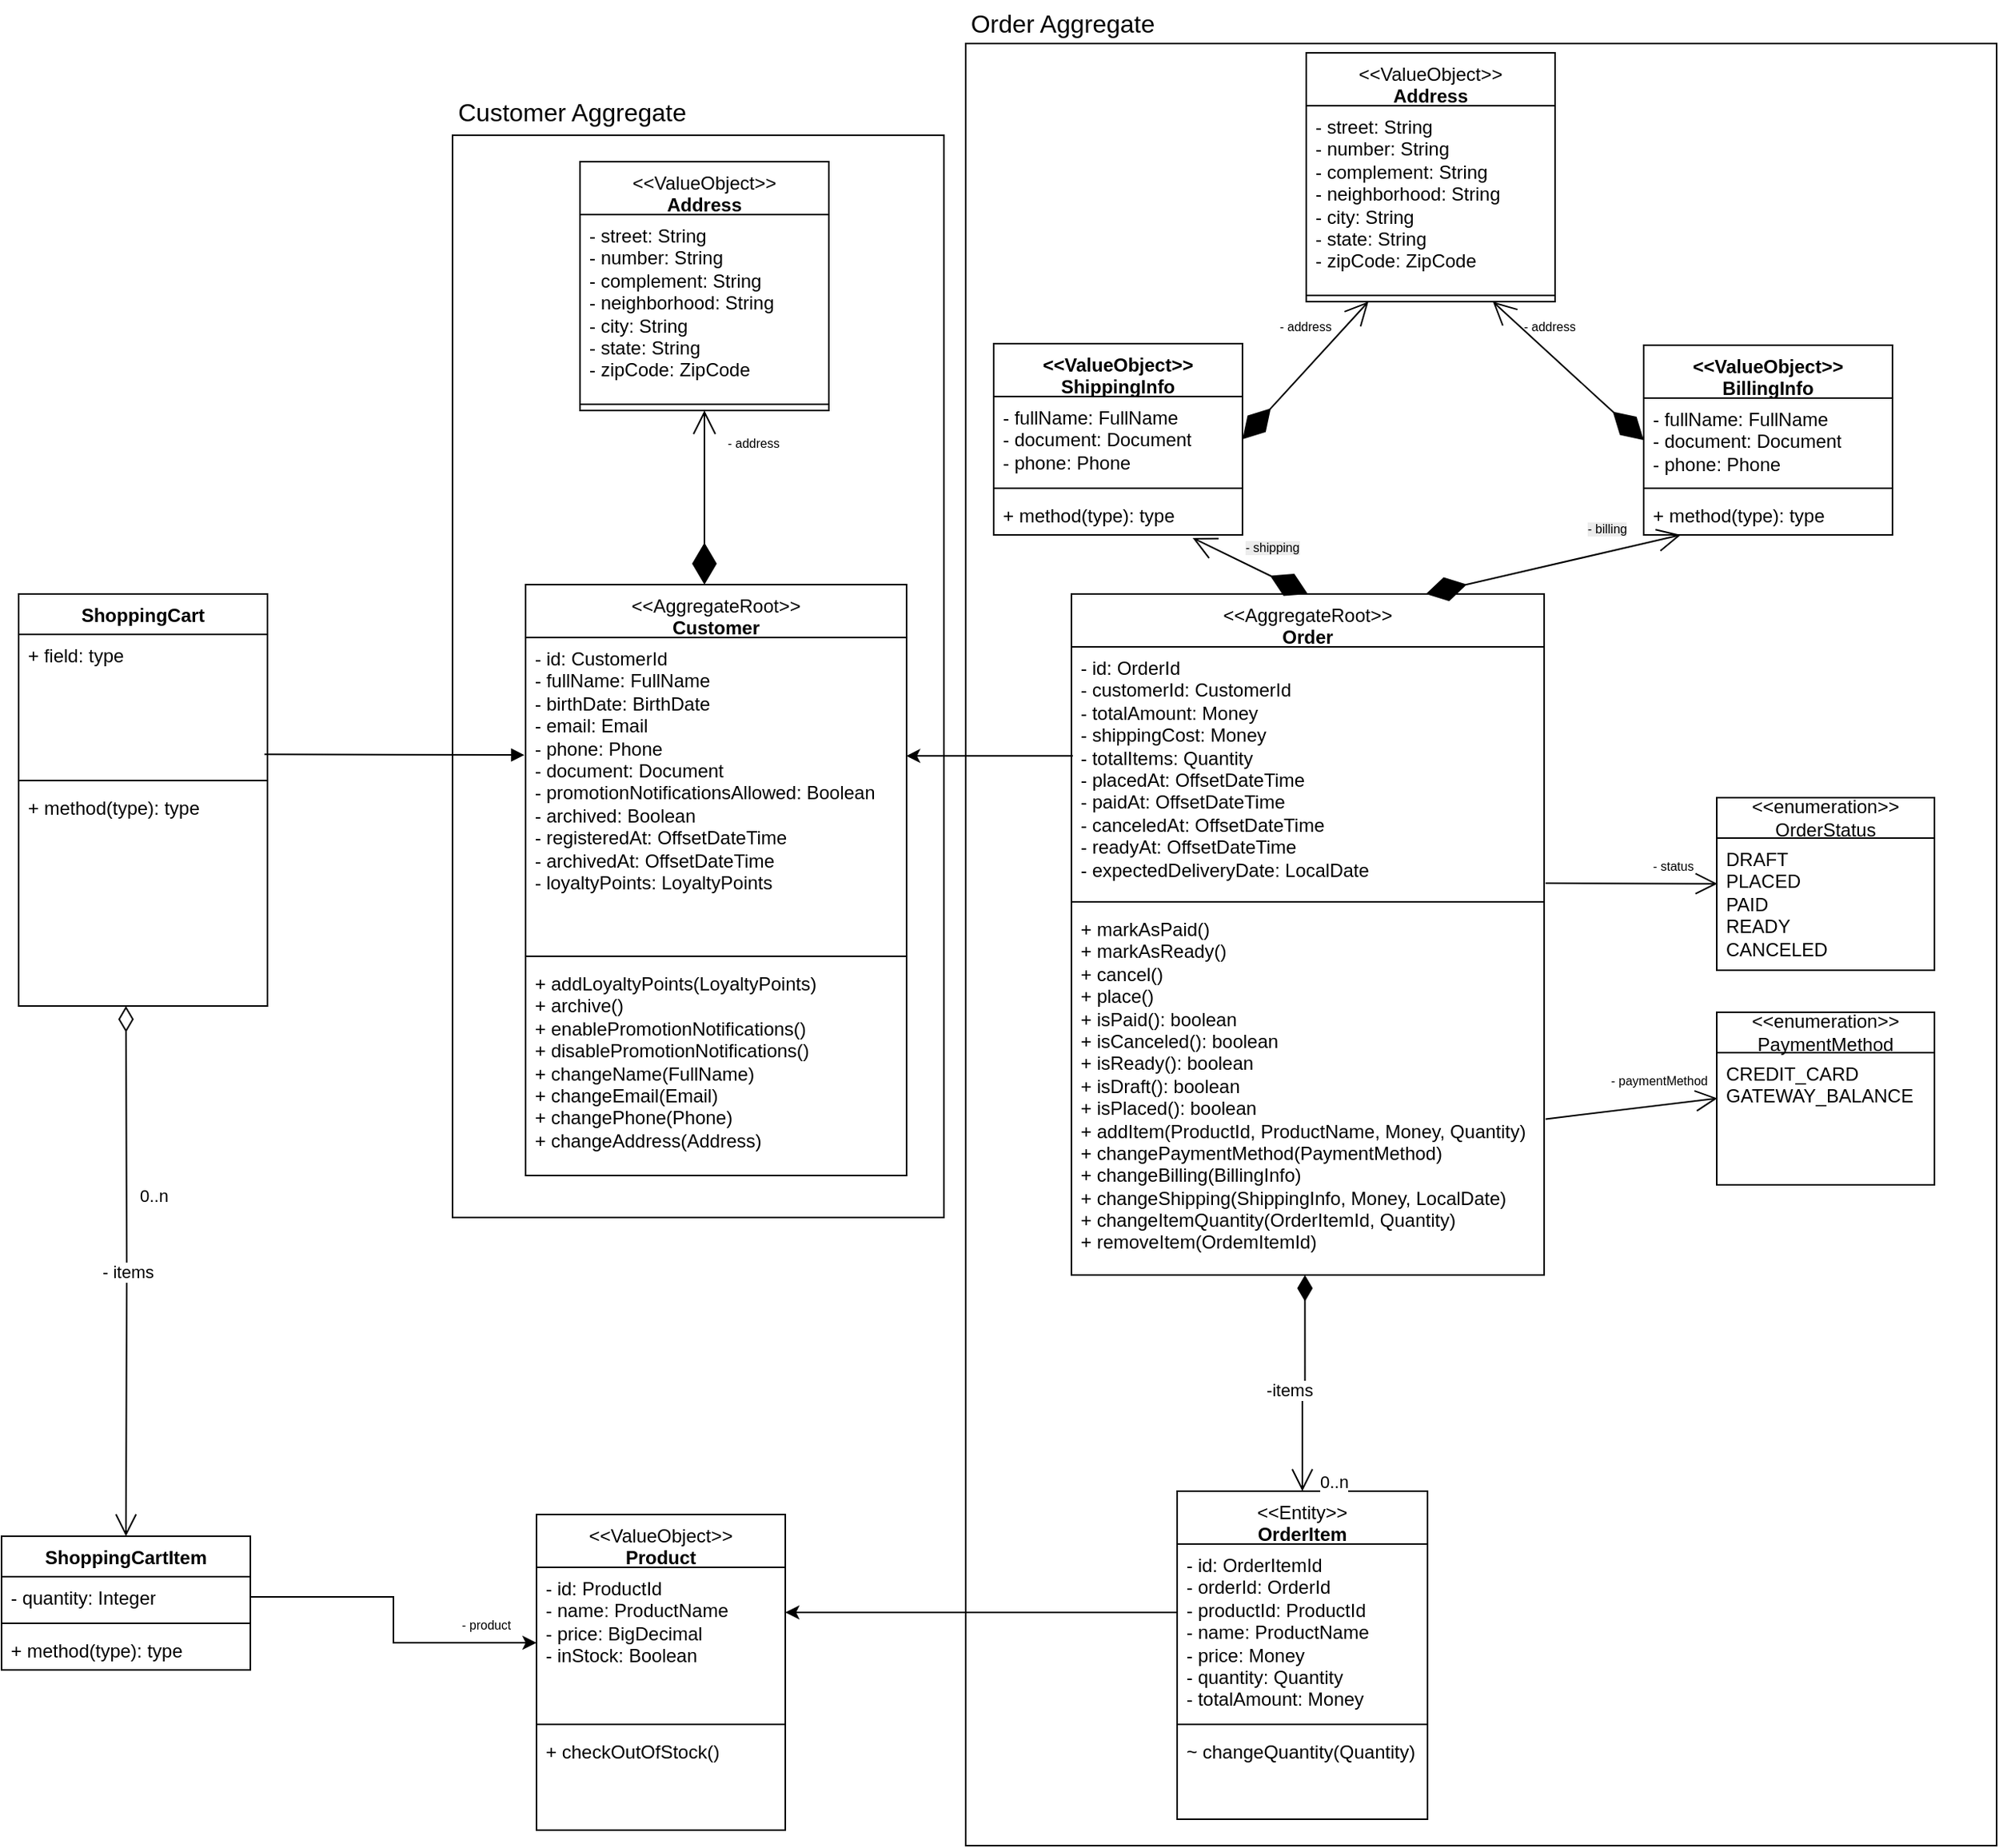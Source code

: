<mxfile version="28.1.2">
  <diagram name="Página-1" id="pFRy_QSM19LMW6b-lmXM">
    <mxGraphModel dx="990" dy="1836" grid="0" gridSize="11" guides="1" tooltips="1" connect="1" arrows="1" fold="1" page="1" pageScale="1" pageWidth="2169" pageHeight="1169" math="0" shadow="0">
      <root>
        <mxCell id="0" />
        <mxCell id="1" parent="0" />
        <mxCell id="ZYGaYyA3-ceI2xqQaNbr-37" value="" style="rounded=0;whiteSpace=wrap;html=1;" vertex="1" parent="1">
          <mxGeometry x="548" y="57" width="316" height="696" as="geometry" />
        </mxCell>
        <mxCell id="ZYGaYyA3-ceI2xqQaNbr-35" value="" style="rounded=0;whiteSpace=wrap;html=1;" vertex="1" parent="1">
          <mxGeometry x="878" y="-2" width="663" height="1159" as="geometry" />
        </mxCell>
        <mxCell id="kyMfZM0D3pVHntF9WAAw-1" value="&lt;div&gt;&lt;span style=&quot;font-weight: normal;&quot;&gt;&amp;lt;&amp;lt;AggregateRoot&amp;gt;&amp;gt;&lt;/span&gt;&lt;/div&gt;Customer" style="swimlane;fontStyle=1;align=center;verticalAlign=top;childLayout=stackLayout;horizontal=1;startSize=34;horizontalStack=0;resizeParent=1;resizeParentMax=0;resizeLast=0;collapsible=1;marginBottom=0;whiteSpace=wrap;html=1;" parent="1" vertex="1">
          <mxGeometry x="595" y="346" width="245" height="380" as="geometry">
            <mxRectangle x="345" y="140" width="90" height="30" as="alternateBounds" />
          </mxGeometry>
        </mxCell>
        <mxCell id="kyMfZM0D3pVHntF9WAAw-2" value="&lt;div&gt;- id: CustomerId&lt;/div&gt;- fullName: FullName&lt;div&gt;- birthDate: BirthDate&lt;br&gt;&lt;div&gt;- email: Email&lt;/div&gt;&lt;div&gt;- phone: Phone&lt;/div&gt;&lt;div&gt;- document: Document&lt;/div&gt;&lt;div&gt;- promotionNotificationsAllowed: Boolean&lt;/div&gt;&lt;div&gt;- archived: Boolean&lt;/div&gt;&lt;/div&gt;&lt;div&gt;- registeredAt: OffsetDateTime&lt;/div&gt;&lt;div&gt;- archivedAt:&amp;nbsp;&lt;span style=&quot;background-color: transparent; color: light-dark(rgb(0, 0, 0), rgb(255, 255, 255));&quot;&gt;OffsetDateTime&lt;/span&gt;&lt;/div&gt;&lt;div&gt;&lt;span style=&quot;background-color: transparent; color: light-dark(rgb(0, 0, 0), rgb(255, 255, 255));&quot;&gt;- loyaltyPoints: LoyaltyPoints&lt;/span&gt;&lt;/div&gt;" style="text;strokeColor=none;fillColor=none;align=left;verticalAlign=top;spacingLeft=4;spacingRight=4;overflow=hidden;rotatable=0;points=[[0,0.5],[1,0.5]];portConstraint=eastwest;whiteSpace=wrap;html=1;" parent="kyMfZM0D3pVHntF9WAAw-1" vertex="1">
          <mxGeometry y="34" width="245" height="201" as="geometry" />
        </mxCell>
        <mxCell id="kyMfZM0D3pVHntF9WAAw-3" value="" style="line;strokeWidth=1;fillColor=none;align=left;verticalAlign=middle;spacingTop=-1;spacingLeft=3;spacingRight=3;rotatable=0;labelPosition=right;points=[];portConstraint=eastwest;strokeColor=inherit;" parent="kyMfZM0D3pVHntF9WAAw-1" vertex="1">
          <mxGeometry y="235" width="245" height="8" as="geometry" />
        </mxCell>
        <mxCell id="kyMfZM0D3pVHntF9WAAw-4" value="&lt;div&gt;+ addLoyaltyPoints(LoyaltyPoints)&lt;/div&gt;+ archive()&lt;div&gt;+ enablePromotionNotifications()&lt;/div&gt;&lt;div&gt;+ disablePromotionNotifications()&lt;/div&gt;&lt;div&gt;+ changeName(FullName)&lt;/div&gt;&lt;div&gt;+ changeEmail(Email)&lt;/div&gt;&lt;div&gt;+ changePhone(Phone)&lt;/div&gt;&lt;div&gt;+ changeAddress(Address)&lt;/div&gt;" style="text;strokeColor=none;fillColor=none;align=left;verticalAlign=top;spacingLeft=4;spacingRight=4;overflow=hidden;rotatable=0;points=[[0,0.5],[1,0.5]];portConstraint=eastwest;whiteSpace=wrap;html=1;" parent="kyMfZM0D3pVHntF9WAAw-1" vertex="1">
          <mxGeometry y="243" width="245" height="137" as="geometry" />
        </mxCell>
        <mxCell id="kyMfZM0D3pVHntF9WAAw-5" value="ShoppingCart" style="swimlane;fontStyle=1;align=center;verticalAlign=top;childLayout=stackLayout;horizontal=1;startSize=26;horizontalStack=0;resizeParent=1;resizeParentMax=0;resizeLast=0;collapsible=1;marginBottom=0;whiteSpace=wrap;html=1;" parent="1" vertex="1">
          <mxGeometry x="269" y="352" width="160" height="265" as="geometry" />
        </mxCell>
        <mxCell id="kyMfZM0D3pVHntF9WAAw-6" value="+ field: type" style="text;strokeColor=none;fillColor=none;align=left;verticalAlign=top;spacingLeft=4;spacingRight=4;overflow=hidden;rotatable=0;points=[[0,0.5],[1,0.5]];portConstraint=eastwest;whiteSpace=wrap;html=1;" parent="kyMfZM0D3pVHntF9WAAw-5" vertex="1">
          <mxGeometry y="26" width="160" height="90" as="geometry" />
        </mxCell>
        <mxCell id="kyMfZM0D3pVHntF9WAAw-7" value="" style="line;strokeWidth=1;fillColor=none;align=left;verticalAlign=middle;spacingTop=-1;spacingLeft=3;spacingRight=3;rotatable=0;labelPosition=right;points=[];portConstraint=eastwest;strokeColor=inherit;" parent="kyMfZM0D3pVHntF9WAAw-5" vertex="1">
          <mxGeometry y="116" width="160" height="8" as="geometry" />
        </mxCell>
        <mxCell id="kyMfZM0D3pVHntF9WAAw-8" value="+ method(type): type" style="text;strokeColor=none;fillColor=none;align=left;verticalAlign=top;spacingLeft=4;spacingRight=4;overflow=hidden;rotatable=0;points=[[0,0.5],[1,0.5]];portConstraint=eastwest;whiteSpace=wrap;html=1;" parent="kyMfZM0D3pVHntF9WAAw-5" vertex="1">
          <mxGeometry y="124" width="160" height="141" as="geometry" />
        </mxCell>
        <mxCell id="kyMfZM0D3pVHntF9WAAw-9" value="&lt;div&gt;&lt;span style=&quot;font-weight: normal;&quot;&gt;&amp;lt;&amp;lt;AggregateRoot&amp;gt;&amp;gt;&lt;/span&gt;&lt;/div&gt;Order" style="swimlane;fontStyle=1;align=center;verticalAlign=top;childLayout=stackLayout;horizontal=1;startSize=34;horizontalStack=0;resizeParent=1;resizeParentMax=0;resizeLast=0;collapsible=1;marginBottom=0;whiteSpace=wrap;html=1;" parent="1" vertex="1">
          <mxGeometry x="946" y="352" width="304" height="438" as="geometry" />
        </mxCell>
        <mxCell id="kyMfZM0D3pVHntF9WAAw-10" value="- id: OrderId&lt;div&gt;- customerId: CustomerId&lt;br&gt;&lt;div&gt;- totalAmount: Money&lt;/div&gt;&lt;div&gt;- shippingCost: Money&lt;/div&gt;&lt;div&gt;- totalItems: Quantity&lt;/div&gt;&lt;div&gt;- placedAt: OffsetDateTime&lt;/div&gt;&lt;div&gt;- paidAt:&amp;nbsp;&lt;span style=&quot;background-color: transparent; color: light-dark(rgb(0, 0, 0), rgb(255, 255, 255));&quot;&gt;OffsetDateTime&lt;/span&gt;&lt;/div&gt;&lt;div&gt;&lt;span style=&quot;background-color: transparent; color: light-dark(rgb(0, 0, 0), rgb(255, 255, 255));&quot;&gt;- canceledAt:&amp;nbsp;&lt;/span&gt;&lt;span style=&quot;background-color: transparent; color: light-dark(rgb(0, 0, 0), rgb(255, 255, 255));&quot;&gt;OffsetDateTime&lt;/span&gt;&lt;/div&gt;&lt;div&gt;&lt;span style=&quot;background-color: transparent; color: light-dark(rgb(0, 0, 0), rgb(255, 255, 255));&quot;&gt;- readyAt:&amp;nbsp;&lt;/span&gt;&lt;span style=&quot;background-color: transparent; color: light-dark(rgb(0, 0, 0), rgb(255, 255, 255));&quot;&gt;OffsetDateTime&lt;/span&gt;&lt;/div&gt;&lt;div&gt;&lt;span style=&quot;background-color: transparent; color: light-dark(rgb(0, 0, 0), rgb(255, 255, 255));&quot;&gt;- expectedDeliveryDate: LocalDate&lt;/span&gt;&lt;/div&gt;&lt;div&gt;&lt;br&gt;&lt;/div&gt;&lt;/div&gt;" style="text;strokeColor=none;fillColor=none;align=left;verticalAlign=top;spacingLeft=4;spacingRight=4;overflow=hidden;rotatable=0;points=[[0,0.5],[1,0.5]];portConstraint=eastwest;whiteSpace=wrap;html=1;" parent="kyMfZM0D3pVHntF9WAAw-9" vertex="1">
          <mxGeometry y="34" width="304" height="160" as="geometry" />
        </mxCell>
        <mxCell id="kyMfZM0D3pVHntF9WAAw-11" value="" style="line;strokeWidth=1;fillColor=none;align=left;verticalAlign=middle;spacingTop=-1;spacingLeft=3;spacingRight=3;rotatable=0;labelPosition=right;points=[];portConstraint=eastwest;strokeColor=inherit;" parent="kyMfZM0D3pVHntF9WAAw-9" vertex="1">
          <mxGeometry y="194" width="304" height="8" as="geometry" />
        </mxCell>
        <mxCell id="kyMfZM0D3pVHntF9WAAw-12" value="+ markAsPaid()&lt;div&gt;+ markAsReady()&lt;/div&gt;&lt;div&gt;+ cancel()&lt;/div&gt;&lt;div&gt;+ place()&lt;/div&gt;&lt;div&gt;+ isPaid(): boolean&lt;/div&gt;&lt;div&gt;+ isCanceled(): boolean&lt;/div&gt;&lt;div&gt;+ isReady(): boolean&lt;/div&gt;&lt;div&gt;+ isDraft(): boolean&lt;/div&gt;&lt;div&gt;+ isPlaced(): boolean&lt;/div&gt;&lt;div&gt;+ addItem(ProductId, ProductName, Money, Quantity)&lt;/div&gt;&lt;div&gt;+ changePaymentMethod(PaymentMethod)&lt;/div&gt;&lt;div&gt;+ changeBilling(BillingInfo)&lt;/div&gt;&lt;div&gt;+ changeShipping(ShippingInfo, Money, LocalDate)&lt;/div&gt;&lt;div&gt;+ changeItemQuantity(OrderItemId, Quantity)&lt;/div&gt;&lt;div&gt;+ removeItem(OrdemItemId)&lt;/div&gt;&lt;div&gt;&lt;br&gt;&lt;/div&gt;" style="text;strokeColor=none;fillColor=none;align=left;verticalAlign=top;spacingLeft=4;spacingRight=4;overflow=hidden;rotatable=0;points=[[0,0.5],[1,0.5]];portConstraint=eastwest;whiteSpace=wrap;html=1;" parent="kyMfZM0D3pVHntF9WAAw-9" vertex="1">
          <mxGeometry y="202" width="304" height="236" as="geometry" />
        </mxCell>
        <mxCell id="kyMfZM0D3pVHntF9WAAw-13" value="&lt;div&gt;&lt;span style=&quot;font-weight: normal;&quot;&gt;&amp;lt;&amp;lt;ValueObject&amp;gt;&amp;gt;&lt;/span&gt;&lt;/div&gt;Product" style="swimlane;fontStyle=1;align=center;verticalAlign=top;childLayout=stackLayout;horizontal=1;startSize=34;horizontalStack=0;resizeParent=1;resizeParentMax=0;resizeLast=0;collapsible=1;marginBottom=0;whiteSpace=wrap;html=1;" parent="1" vertex="1">
          <mxGeometry x="602" y="944" width="160" height="203" as="geometry" />
        </mxCell>
        <mxCell id="kyMfZM0D3pVHntF9WAAw-14" value="&lt;div&gt;- id: ProductId&lt;/div&gt;- name: ProductName&lt;div&gt;- price: BigDecimal&lt;/div&gt;&lt;div&gt;- inStock: Boolean&lt;/div&gt;" style="text;strokeColor=none;fillColor=none;align=left;verticalAlign=top;spacingLeft=4;spacingRight=4;overflow=hidden;rotatable=0;points=[[0,0.5],[1,0.5]];portConstraint=eastwest;whiteSpace=wrap;html=1;" parent="kyMfZM0D3pVHntF9WAAw-13" vertex="1">
          <mxGeometry y="34" width="160" height="97" as="geometry" />
        </mxCell>
        <mxCell id="kyMfZM0D3pVHntF9WAAw-15" value="" style="line;strokeWidth=1;fillColor=none;align=left;verticalAlign=middle;spacingTop=-1;spacingLeft=3;spacingRight=3;rotatable=0;labelPosition=right;points=[];portConstraint=eastwest;strokeColor=inherit;" parent="kyMfZM0D3pVHntF9WAAw-13" vertex="1">
          <mxGeometry y="131" width="160" height="8" as="geometry" />
        </mxCell>
        <mxCell id="kyMfZM0D3pVHntF9WAAw-16" value="+ checkOutOfStock()" style="text;strokeColor=none;fillColor=none;align=left;verticalAlign=top;spacingLeft=4;spacingRight=4;overflow=hidden;rotatable=0;points=[[0,0.5],[1,0.5]];portConstraint=eastwest;whiteSpace=wrap;html=1;" parent="kyMfZM0D3pVHntF9WAAw-13" vertex="1">
          <mxGeometry y="139" width="160" height="64" as="geometry" />
        </mxCell>
        <mxCell id="kyMfZM0D3pVHntF9WAAw-17" value="&lt;div&gt;&lt;span style=&quot;font-weight: normal;&quot;&gt;&amp;lt;&amp;lt;ValueObject&amp;gt;&amp;gt;&lt;/span&gt;&lt;/div&gt;Address" style="swimlane;fontStyle=1;align=center;verticalAlign=top;childLayout=stackLayout;horizontal=1;startSize=34;horizontalStack=0;resizeParent=1;resizeParentMax=0;resizeLast=0;collapsible=1;marginBottom=0;whiteSpace=wrap;html=1;" parent="1" vertex="1">
          <mxGeometry x="1097" y="4" width="160" height="160" as="geometry" />
        </mxCell>
        <mxCell id="kyMfZM0D3pVHntF9WAAw-18" value="- street: String&lt;div&gt;- number: String&lt;/div&gt;&lt;div&gt;- complement: String&lt;/div&gt;&lt;div&gt;- neighborhood: String&lt;/div&gt;&lt;div&gt;- city: String&lt;/div&gt;&lt;div&gt;- state: String&lt;/div&gt;&lt;div&gt;- zipCode: ZipCode&lt;/div&gt;" style="text;strokeColor=none;fillColor=none;align=left;verticalAlign=top;spacingLeft=4;spacingRight=4;overflow=hidden;rotatable=0;points=[[0,0.5],[1,0.5]];portConstraint=eastwest;whiteSpace=wrap;html=1;" parent="kyMfZM0D3pVHntF9WAAw-17" vertex="1">
          <mxGeometry y="34" width="160" height="118" as="geometry" />
        </mxCell>
        <mxCell id="kyMfZM0D3pVHntF9WAAw-19" value="" style="line;strokeWidth=1;fillColor=none;align=left;verticalAlign=middle;spacingTop=-1;spacingLeft=3;spacingRight=3;rotatable=0;labelPosition=right;points=[];portConstraint=eastwest;strokeColor=inherit;" parent="kyMfZM0D3pVHntF9WAAw-17" vertex="1">
          <mxGeometry y="152" width="160" height="8" as="geometry" />
        </mxCell>
        <mxCell id="kyMfZM0D3pVHntF9WAAw-25" value="" style="endArrow=none;startArrow=classic;endFill=0;startFill=1;html=1;rounded=0;exitX=0.999;exitY=0.379;exitDx=0;exitDy=0;exitPerimeter=0;entryX=0.003;entryY=0.438;entryDx=0;entryDy=0;entryPerimeter=0;" parent="1" source="kyMfZM0D3pVHntF9WAAw-2" target="kyMfZM0D3pVHntF9WAAw-10" edge="1">
          <mxGeometry width="160" relative="1" as="geometry">
            <mxPoint x="617" y="408" as="sourcePoint" />
            <mxPoint x="725" y="456" as="targetPoint" />
          </mxGeometry>
        </mxCell>
        <mxCell id="kyMfZM0D3pVHntF9WAAw-30" value="" style="endArrow=block;startArrow=none;endFill=1;startFill=0;html=1;rounded=0;entryX=-0.003;entryY=0.376;entryDx=0;entryDy=0;entryPerimeter=0;exitX=0.988;exitY=0.857;exitDx=0;exitDy=0;exitPerimeter=0;" parent="1" source="kyMfZM0D3pVHntF9WAAw-6" target="kyMfZM0D3pVHntF9WAAw-2" edge="1">
          <mxGeometry width="160" relative="1" as="geometry">
            <mxPoint x="324" y="454" as="sourcePoint" />
            <mxPoint x="429" y="456" as="targetPoint" />
          </mxGeometry>
        </mxCell>
        <mxCell id="kyMfZM0D3pVHntF9WAAw-37" value="ShoppingCartItem" style="swimlane;fontStyle=1;align=center;verticalAlign=top;childLayout=stackLayout;horizontal=1;startSize=26;horizontalStack=0;resizeParent=1;resizeParentMax=0;resizeLast=0;collapsible=1;marginBottom=0;whiteSpace=wrap;html=1;" parent="1" vertex="1">
          <mxGeometry x="258" y="958" width="160" height="86" as="geometry" />
        </mxCell>
        <mxCell id="kyMfZM0D3pVHntF9WAAw-38" value="- quantity: Integer" style="text;strokeColor=none;fillColor=none;align=left;verticalAlign=top;spacingLeft=4;spacingRight=4;overflow=hidden;rotatable=0;points=[[0,0.5],[1,0.5]];portConstraint=eastwest;whiteSpace=wrap;html=1;" parent="kyMfZM0D3pVHntF9WAAw-37" vertex="1">
          <mxGeometry y="26" width="160" height="26" as="geometry" />
        </mxCell>
        <mxCell id="kyMfZM0D3pVHntF9WAAw-39" value="" style="line;strokeWidth=1;fillColor=none;align=left;verticalAlign=middle;spacingTop=-1;spacingLeft=3;spacingRight=3;rotatable=0;labelPosition=right;points=[];portConstraint=eastwest;strokeColor=inherit;" parent="kyMfZM0D3pVHntF9WAAw-37" vertex="1">
          <mxGeometry y="52" width="160" height="8" as="geometry" />
        </mxCell>
        <mxCell id="kyMfZM0D3pVHntF9WAAw-40" value="+ method(type): type" style="text;strokeColor=none;fillColor=none;align=left;verticalAlign=top;spacingLeft=4;spacingRight=4;overflow=hidden;rotatable=0;points=[[0,0.5],[1,0.5]];portConstraint=eastwest;whiteSpace=wrap;html=1;" parent="kyMfZM0D3pVHntF9WAAw-37" vertex="1">
          <mxGeometry y="60" width="160" height="26" as="geometry" />
        </mxCell>
        <mxCell id="kyMfZM0D3pVHntF9WAAw-41" value="&lt;div&gt;&lt;span style=&quot;font-weight: normal;&quot;&gt;&amp;lt;&amp;lt;Entity&amp;gt;&amp;gt;&lt;/span&gt;&lt;/div&gt;OrderItem" style="swimlane;fontStyle=1;align=center;verticalAlign=top;childLayout=stackLayout;horizontal=1;startSize=34;horizontalStack=0;resizeParent=1;resizeParentMax=0;resizeLast=0;collapsible=1;marginBottom=0;whiteSpace=wrap;html=1;" parent="1" vertex="1">
          <mxGeometry x="1014" y="929" width="161" height="211" as="geometry" />
        </mxCell>
        <mxCell id="kyMfZM0D3pVHntF9WAAw-42" value="- id: OrderItemId&lt;div&gt;- orderId: OrderId&lt;br&gt;&lt;div&gt;- productId: ProductId&lt;/div&gt;&lt;div&gt;- name: ProductName&lt;/div&gt;&lt;div&gt;- price: Money&lt;/div&gt;&lt;div&gt;- quantity: Quantity&lt;/div&gt;&lt;div&gt;- totalAmount: Money&lt;/div&gt;&lt;/div&gt;" style="text;strokeColor=none;fillColor=none;align=left;verticalAlign=top;spacingLeft=4;spacingRight=4;overflow=hidden;rotatable=0;points=[[0,0.5],[1,0.5]];portConstraint=eastwest;whiteSpace=wrap;html=1;" parent="kyMfZM0D3pVHntF9WAAw-41" vertex="1">
          <mxGeometry y="34" width="161" height="112" as="geometry" />
        </mxCell>
        <mxCell id="kyMfZM0D3pVHntF9WAAw-43" value="" style="line;strokeWidth=1;fillColor=none;align=left;verticalAlign=middle;spacingTop=-1;spacingLeft=3;spacingRight=3;rotatable=0;labelPosition=right;points=[];portConstraint=eastwest;strokeColor=inherit;" parent="kyMfZM0D3pVHntF9WAAw-41" vertex="1">
          <mxGeometry y="146" width="161" height="8" as="geometry" />
        </mxCell>
        <mxCell id="kyMfZM0D3pVHntF9WAAw-44" value="~ changeQuantity(Quantity)" style="text;strokeColor=none;fillColor=none;align=left;verticalAlign=top;spacingLeft=4;spacingRight=4;overflow=hidden;rotatable=0;points=[[0,0.5],[1,0.5]];portConstraint=eastwest;whiteSpace=wrap;html=1;" parent="kyMfZM0D3pVHntF9WAAw-41" vertex="1">
          <mxGeometry y="154" width="161" height="57" as="geometry" />
        </mxCell>
        <mxCell id="kyMfZM0D3pVHntF9WAAw-48" style="edgeStyle=orthogonalEdgeStyle;rounded=0;orthogonalLoop=1;jettySize=auto;html=1;entryX=1;entryY=0.5;entryDx=0;entryDy=0;" parent="1" edge="1">
          <mxGeometry relative="1" as="geometry">
            <mxPoint x="1014" y="1020" as="sourcePoint" />
            <mxPoint x="762" y="1007" as="targetPoint" />
            <Array as="points">
              <mxPoint x="1014" y="1007" />
            </Array>
          </mxGeometry>
        </mxCell>
        <mxCell id="kyMfZM0D3pVHntF9WAAw-49" style="edgeStyle=orthogonalEdgeStyle;rounded=0;orthogonalLoop=1;jettySize=auto;html=1;entryX=0;entryY=0.5;entryDx=0;entryDy=0;" parent="1" source="kyMfZM0D3pVHntF9WAAw-38" target="kyMfZM0D3pVHntF9WAAw-14" edge="1">
          <mxGeometry relative="1" as="geometry" />
        </mxCell>
        <mxCell id="kyMfZM0D3pVHntF9WAAw-53" value="- product" style="text;strokeColor=none;fillColor=none;align=left;verticalAlign=top;spacingLeft=4;spacingRight=4;overflow=hidden;rotatable=0;points=[[0,0.5],[1,0.5]];portConstraint=eastwest;whiteSpace=wrap;html=1;fontSize=8;" parent="1" vertex="1">
          <mxGeometry x="548" y="1004" width="85" height="18" as="geometry" />
        </mxCell>
        <mxCell id="kyMfZM0D3pVHntF9WAAw-55" value="-items" style="endArrow=open;html=1;endSize=12;startArrow=diamondThin;startSize=14;startFill=1;edgeStyle=orthogonalEdgeStyle;rounded=0;entryX=0.5;entryY=0;entryDx=0;entryDy=0;exitX=0.494;exitY=1;exitDx=0;exitDy=0;exitPerimeter=0;" parent="1" target="kyMfZM0D3pVHntF9WAAw-41" edge="1" source="kyMfZM0D3pVHntF9WAAw-12">
          <mxGeometry x="0.07" y="-9" relative="1" as="geometry">
            <mxPoint x="1018" y="622" as="sourcePoint" />
            <mxPoint x="1178" y="622" as="targetPoint" />
            <mxPoint as="offset" />
          </mxGeometry>
        </mxCell>
        <mxCell id="kyMfZM0D3pVHntF9WAAw-56" value="0..n" style="edgeLabel;resizable=0;html=1;align=left;verticalAlign=top;" parent="kyMfZM0D3pVHntF9WAAw-55" connectable="0" vertex="1">
          <mxGeometry x="-1" relative="1" as="geometry">
            <mxPoint x="8" y="120" as="offset" />
          </mxGeometry>
        </mxCell>
        <mxCell id="kyMfZM0D3pVHntF9WAAw-58" value="- items" style="endArrow=open;html=1;endSize=12;startArrow=diamondThin;startSize=14;startFill=0;edgeStyle=orthogonalEdgeStyle;rounded=0;entryX=0.5;entryY=0;entryDx=0;entryDy=0;" parent="1" target="kyMfZM0D3pVHntF9WAAw-37" edge="1">
          <mxGeometry relative="1" as="geometry">
            <mxPoint x="338" y="617" as="sourcePoint" />
            <mxPoint x="498" y="617" as="targetPoint" />
          </mxGeometry>
        </mxCell>
        <mxCell id="kyMfZM0D3pVHntF9WAAw-59" value="0..n" style="edgeLabel;resizable=0;html=1;align=left;verticalAlign=top;" parent="kyMfZM0D3pVHntF9WAAw-58" connectable="0" vertex="1">
          <mxGeometry x="-1" relative="1" as="geometry">
            <mxPoint x="7" y="109" as="offset" />
          </mxGeometry>
        </mxCell>
        <mxCell id="kyMfZM0D3pVHntF9WAAw-65" value="- address" style="text;strokeColor=none;fillColor=none;align=left;verticalAlign=top;spacingLeft=4;spacingRight=4;overflow=hidden;rotatable=0;points=[[0,0.5],[1,0.5]];portConstraint=eastwest;whiteSpace=wrap;html=1;fontSize=8;" parent="1" vertex="1">
          <mxGeometry x="1074" y="169" width="85" height="18" as="geometry" />
        </mxCell>
        <mxCell id="ZYGaYyA3-ceI2xqQaNbr-1" value="&lt;div&gt;&amp;lt;&amp;lt;ValueObject&amp;gt;&amp;gt;&lt;/div&gt;ShippingInfo" style="swimlane;fontStyle=1;align=center;verticalAlign=top;childLayout=stackLayout;horizontal=1;startSize=34;horizontalStack=0;resizeParent=1;resizeParentMax=0;resizeLast=0;collapsible=1;marginBottom=0;whiteSpace=wrap;html=1;" vertex="1" parent="1">
          <mxGeometry x="896" y="191" width="160" height="123" as="geometry" />
        </mxCell>
        <mxCell id="ZYGaYyA3-ceI2xqQaNbr-2" value="- fullName: FullName&lt;div&gt;- document: Document&lt;/div&gt;&lt;div&gt;- phone: Phone&lt;/div&gt;" style="text;strokeColor=none;fillColor=none;align=left;verticalAlign=top;spacingLeft=4;spacingRight=4;overflow=hidden;rotatable=0;points=[[0,0.5],[1,0.5]];portConstraint=eastwest;whiteSpace=wrap;html=1;" vertex="1" parent="ZYGaYyA3-ceI2xqQaNbr-1">
          <mxGeometry y="34" width="160" height="55" as="geometry" />
        </mxCell>
        <mxCell id="ZYGaYyA3-ceI2xqQaNbr-3" value="" style="line;strokeWidth=1;fillColor=none;align=left;verticalAlign=middle;spacingTop=-1;spacingLeft=3;spacingRight=3;rotatable=0;labelPosition=right;points=[];portConstraint=eastwest;strokeColor=inherit;" vertex="1" parent="ZYGaYyA3-ceI2xqQaNbr-1">
          <mxGeometry y="89" width="160" height="8" as="geometry" />
        </mxCell>
        <mxCell id="ZYGaYyA3-ceI2xqQaNbr-4" value="+ method(type): type" style="text;strokeColor=none;fillColor=none;align=left;verticalAlign=top;spacingLeft=4;spacingRight=4;overflow=hidden;rotatable=0;points=[[0,0.5],[1,0.5]];portConstraint=eastwest;whiteSpace=wrap;html=1;" vertex="1" parent="ZYGaYyA3-ceI2xqQaNbr-1">
          <mxGeometry y="97" width="160" height="26" as="geometry" />
        </mxCell>
        <mxCell id="ZYGaYyA3-ceI2xqQaNbr-5" value="&lt;div&gt;&amp;lt;&amp;lt;ValueObject&amp;gt;&amp;gt;&lt;/div&gt;BillingInfo" style="swimlane;fontStyle=1;align=center;verticalAlign=top;childLayout=stackLayout;horizontal=1;startSize=34;horizontalStack=0;resizeParent=1;resizeParentMax=0;resizeLast=0;collapsible=1;marginBottom=0;whiteSpace=wrap;html=1;" vertex="1" parent="1">
          <mxGeometry x="1314" y="192" width="160" height="122" as="geometry" />
        </mxCell>
        <mxCell id="ZYGaYyA3-ceI2xqQaNbr-6" value="- fullName: FullName&lt;div&gt;- document: Document&lt;/div&gt;&lt;div&gt;- phone: Phone&lt;/div&gt;" style="text;strokeColor=none;fillColor=none;align=left;verticalAlign=top;spacingLeft=4;spacingRight=4;overflow=hidden;rotatable=0;points=[[0,0.5],[1,0.5]];portConstraint=eastwest;whiteSpace=wrap;html=1;" vertex="1" parent="ZYGaYyA3-ceI2xqQaNbr-5">
          <mxGeometry y="34" width="160" height="54" as="geometry" />
        </mxCell>
        <mxCell id="ZYGaYyA3-ceI2xqQaNbr-7" value="" style="line;strokeWidth=1;fillColor=none;align=left;verticalAlign=middle;spacingTop=-1;spacingLeft=3;spacingRight=3;rotatable=0;labelPosition=right;points=[];portConstraint=eastwest;strokeColor=inherit;" vertex="1" parent="ZYGaYyA3-ceI2xqQaNbr-5">
          <mxGeometry y="88" width="160" height="8" as="geometry" />
        </mxCell>
        <mxCell id="ZYGaYyA3-ceI2xqQaNbr-8" value="+ method(type): type" style="text;strokeColor=none;fillColor=none;align=left;verticalAlign=top;spacingLeft=4;spacingRight=4;overflow=hidden;rotatable=0;points=[[0,0.5],[1,0.5]];portConstraint=eastwest;whiteSpace=wrap;html=1;" vertex="1" parent="ZYGaYyA3-ceI2xqQaNbr-5">
          <mxGeometry y="96" width="160" height="26" as="geometry" />
        </mxCell>
        <mxCell id="ZYGaYyA3-ceI2xqQaNbr-13" value="" style="endArrow=diamondThin;endFill=1;endSize=24;html=1;rounded=0;exitX=0.8;exitY=1.077;exitDx=0;exitDy=0;exitPerimeter=0;entryX=0.5;entryY=0;entryDx=0;entryDy=0;startArrow=open;startFill=0;startSize=13;" edge="1" parent="1" source="ZYGaYyA3-ceI2xqQaNbr-4" target="kyMfZM0D3pVHntF9WAAw-9">
          <mxGeometry width="160" relative="1" as="geometry">
            <mxPoint x="893" y="316" as="sourcePoint" />
            <mxPoint x="1056" y="345" as="targetPoint" />
          </mxGeometry>
        </mxCell>
        <mxCell id="ZYGaYyA3-ceI2xqQaNbr-14" value="" style="endArrow=diamondThin;endFill=1;endSize=24;html=1;rounded=0;entryX=0.75;entryY=0;entryDx=0;entryDy=0;startArrow=open;startFill=0;startSize=13;" edge="1" parent="1" source="ZYGaYyA3-ceI2xqQaNbr-8" target="kyMfZM0D3pVHntF9WAAw-9">
          <mxGeometry width="160" relative="1" as="geometry">
            <mxPoint x="1342" y="130" as="sourcePoint" />
            <mxPoint x="1625" y="350" as="targetPoint" />
          </mxGeometry>
        </mxCell>
        <mxCell id="ZYGaYyA3-ceI2xqQaNbr-15" value="" style="endArrow=diamondThin;endFill=1;endSize=24;html=1;rounded=0;entryX=1;entryY=0.5;entryDx=0;entryDy=0;startArrow=open;startFill=0;startSize=13;exitX=0.25;exitY=1;exitDx=0;exitDy=0;" edge="1" parent="1" source="kyMfZM0D3pVHntF9WAAw-17" target="ZYGaYyA3-ceI2xqQaNbr-2">
          <mxGeometry width="160" relative="1" as="geometry">
            <mxPoint x="976" y="53" as="sourcePoint" />
            <mxPoint x="995" y="49" as="targetPoint" />
          </mxGeometry>
        </mxCell>
        <mxCell id="ZYGaYyA3-ceI2xqQaNbr-16" value="" style="endArrow=diamondThin;endFill=1;endSize=24;html=1;rounded=0;startArrow=open;startFill=0;startSize=13;exitX=0.75;exitY=1;exitDx=0;exitDy=0;entryX=0;entryY=0.5;entryDx=0;entryDy=0;" edge="1" parent="1" source="kyMfZM0D3pVHntF9WAAw-17" target="ZYGaYyA3-ceI2xqQaNbr-6">
          <mxGeometry width="160" relative="1" as="geometry">
            <mxPoint x="1187" y="138" as="sourcePoint" />
            <mxPoint x="1268" y="82" as="targetPoint" />
          </mxGeometry>
        </mxCell>
        <mxCell id="ZYGaYyA3-ceI2xqQaNbr-17" value="&lt;span style=&quot;color: rgb(0, 0, 0); font-family: Helvetica; font-size: 8px; font-style: normal; font-variant-ligatures: normal; font-variant-caps: normal; font-weight: 400; letter-spacing: normal; orphans: 2; text-align: left; text-indent: 0px; text-transform: none; widows: 2; word-spacing: 0px; -webkit-text-stroke-width: 0px; white-space: normal; background-color: rgb(236, 236, 236); text-decoration-thickness: initial; text-decoration-style: initial; text-decoration-color: initial; display: inline !important; float: none;&quot;&gt;- shipping&lt;/span&gt;" style="text;whiteSpace=wrap;html=1;" vertex="1" parent="1">
          <mxGeometry x="1056" y="307" width="62" height="37" as="geometry" />
        </mxCell>
        <mxCell id="ZYGaYyA3-ceI2xqQaNbr-18" value="&lt;span style=&quot;color: rgb(0, 0, 0); font-family: Helvetica; font-size: 8px; font-style: normal; font-variant-ligatures: normal; font-variant-caps: normal; font-weight: 400; letter-spacing: normal; orphans: 2; text-align: left; text-indent: 0px; text-transform: none; widows: 2; word-spacing: 0px; -webkit-text-stroke-width: 0px; white-space: normal; background-color: rgb(236, 236, 236); text-decoration-thickness: initial; text-decoration-style: initial; text-decoration-color: initial; display: inline !important; float: none;&quot;&gt;- billing&lt;/span&gt;" style="text;whiteSpace=wrap;html=1;" vertex="1" parent="1">
          <mxGeometry x="1276" y="295" width="62" height="37" as="geometry" />
        </mxCell>
        <mxCell id="ZYGaYyA3-ceI2xqQaNbr-19" value="- address" style="text;strokeColor=none;fillColor=none;align=left;verticalAlign=top;spacingLeft=4;spacingRight=4;overflow=hidden;rotatable=0;points=[[0,0.5],[1,0.5]];portConstraint=eastwest;whiteSpace=wrap;html=1;fontSize=8;" vertex="1" parent="1">
          <mxGeometry x="719" y="243.5" width="85" height="18" as="geometry" />
        </mxCell>
        <mxCell id="ZYGaYyA3-ceI2xqQaNbr-20" value="- address" style="text;strokeColor=none;fillColor=none;align=left;verticalAlign=top;spacingLeft=4;spacingRight=4;overflow=hidden;rotatable=0;points=[[0,0.5],[1,0.5]];portConstraint=eastwest;whiteSpace=wrap;html=1;fontSize=8;" vertex="1" parent="1">
          <mxGeometry x="1231" y="169" width="85" height="18" as="geometry" />
        </mxCell>
        <mxCell id="ZYGaYyA3-ceI2xqQaNbr-24" value="&lt;div&gt;&amp;lt;&amp;lt;enumeration&amp;gt;&amp;gt;&lt;/div&gt;OrderStatus" style="swimlane;fontStyle=0;childLayout=stackLayout;horizontal=1;startSize=26;fillColor=none;horizontalStack=0;resizeParent=1;resizeParentMax=0;resizeLast=0;collapsible=1;marginBottom=0;whiteSpace=wrap;html=1;" vertex="1" parent="1">
          <mxGeometry x="1361" y="483" width="140" height="111" as="geometry" />
        </mxCell>
        <mxCell id="ZYGaYyA3-ceI2xqQaNbr-25" value="DRAFT&lt;div&gt;PLACED&lt;/div&gt;&lt;div&gt;PAID&lt;/div&gt;&lt;div&gt;READY&lt;/div&gt;&lt;div&gt;CANCELED&lt;/div&gt;" style="text;strokeColor=none;fillColor=none;align=left;verticalAlign=top;spacingLeft=4;spacingRight=4;overflow=hidden;rotatable=0;points=[[0,0.5],[1,0.5]];portConstraint=eastwest;whiteSpace=wrap;html=1;" vertex="1" parent="ZYGaYyA3-ceI2xqQaNbr-24">
          <mxGeometry y="26" width="140" height="85" as="geometry" />
        </mxCell>
        <mxCell id="ZYGaYyA3-ceI2xqQaNbr-29" value="- status" style="text;strokeColor=none;fillColor=none;align=left;verticalAlign=top;spacingLeft=4;spacingRight=4;overflow=hidden;rotatable=0;points=[[0,0.5],[1,0.5]];portConstraint=eastwest;whiteSpace=wrap;html=1;fontSize=8;" vertex="1" parent="1">
          <mxGeometry x="1314" y="516" width="85" height="18" as="geometry" />
        </mxCell>
        <mxCell id="ZYGaYyA3-ceI2xqQaNbr-30" value="&lt;div&gt;&amp;lt;&amp;lt;enumeration&amp;gt;&amp;gt;&lt;/div&gt;PaymentMethod" style="swimlane;fontStyle=0;childLayout=stackLayout;horizontal=1;startSize=26;fillColor=none;horizontalStack=0;resizeParent=1;resizeParentMax=0;resizeLast=0;collapsible=1;marginBottom=0;whiteSpace=wrap;html=1;" vertex="1" parent="1">
          <mxGeometry x="1361" y="621" width="140" height="111" as="geometry" />
        </mxCell>
        <mxCell id="ZYGaYyA3-ceI2xqQaNbr-32" value="CREDIT_CARD&lt;div&gt;GATEWAY_BALANCE&lt;/div&gt;" style="text;strokeColor=none;fillColor=none;align=left;verticalAlign=top;spacingLeft=4;spacingRight=4;overflow=hidden;rotatable=0;points=[[0,0.5],[1,0.5]];portConstraint=eastwest;whiteSpace=wrap;html=1;" vertex="1" parent="ZYGaYyA3-ceI2xqQaNbr-30">
          <mxGeometry y="26" width="140" height="85" as="geometry" />
        </mxCell>
        <mxCell id="ZYGaYyA3-ceI2xqQaNbr-33" value="- paymentMethod" style="text;strokeColor=none;fillColor=none;align=left;verticalAlign=top;spacingLeft=4;spacingRight=4;overflow=hidden;rotatable=0;points=[[0,0.5],[1,0.5]];portConstraint=eastwest;whiteSpace=wrap;html=1;fontSize=8;" vertex="1" parent="1">
          <mxGeometry x="1287" y="654" width="85" height="18" as="geometry" />
        </mxCell>
        <mxCell id="ZYGaYyA3-ceI2xqQaNbr-31" value="" style="endArrow=open;endFill=1;endSize=12;html=1;rounded=0;entryX=0.003;entryY=0.345;entryDx=0;entryDy=0;entryPerimeter=0;exitX=1.003;exitY=0.575;exitDx=0;exitDy=0;exitPerimeter=0;" edge="1" parent="1" target="ZYGaYyA3-ceI2xqQaNbr-32" source="kyMfZM0D3pVHntF9WAAw-12">
          <mxGeometry width="160" relative="1" as="geometry">
            <mxPoint x="1282" y="676.16" as="sourcePoint" />
            <mxPoint x="1442" y="676.16" as="targetPoint" />
          </mxGeometry>
        </mxCell>
        <mxCell id="ZYGaYyA3-ceI2xqQaNbr-28" value="" style="endArrow=open;endFill=1;endSize=12;html=1;rounded=0;entryX=0.003;entryY=0.345;entryDx=0;entryDy=0;entryPerimeter=0;exitX=1.003;exitY=0.95;exitDx=0;exitDy=0;exitPerimeter=0;" edge="1" parent="1" source="kyMfZM0D3pVHntF9WAAw-10" target="ZYGaYyA3-ceI2xqQaNbr-25">
          <mxGeometry width="160" relative="1" as="geometry">
            <mxPoint x="1282" y="539.16" as="sourcePoint" />
            <mxPoint x="1442" y="539.16" as="targetPoint" />
          </mxGeometry>
        </mxCell>
        <mxCell id="ZYGaYyA3-ceI2xqQaNbr-36" value="&lt;font style=&quot;font-size: 16px;&quot;&gt;Order Aggregate&lt;/font&gt;" style="text;html=1;align=center;verticalAlign=middle;whiteSpace=wrap;rounded=0;" vertex="1" parent="1">
          <mxGeometry x="874" y="-30" width="133" height="30" as="geometry" />
        </mxCell>
        <mxCell id="ZYGaYyA3-ceI2xqQaNbr-38" value="&lt;font style=&quot;font-size: 16px;&quot;&gt;Customer Aggregate&lt;/font&gt;" style="text;html=1;align=center;verticalAlign=middle;whiteSpace=wrap;rounded=0;" vertex="1" parent="1">
          <mxGeometry x="548" y="27" width="154" height="30" as="geometry" />
        </mxCell>
        <mxCell id="ZYGaYyA3-ceI2xqQaNbr-39" value="&lt;div&gt;&lt;span style=&quot;font-weight: normal;&quot;&gt;&amp;lt;&amp;lt;ValueObject&amp;gt;&amp;gt;&lt;/span&gt;&lt;/div&gt;Address" style="swimlane;fontStyle=1;align=center;verticalAlign=top;childLayout=stackLayout;horizontal=1;startSize=34;horizontalStack=0;resizeParent=1;resizeParentMax=0;resizeLast=0;collapsible=1;marginBottom=0;whiteSpace=wrap;html=1;" vertex="1" parent="1">
          <mxGeometry x="630" y="74" width="160" height="160" as="geometry" />
        </mxCell>
        <mxCell id="ZYGaYyA3-ceI2xqQaNbr-40" value="- street: String&lt;div&gt;- number: String&lt;/div&gt;&lt;div&gt;- complement: String&lt;/div&gt;&lt;div&gt;- neighborhood: String&lt;/div&gt;&lt;div&gt;- city: String&lt;/div&gt;&lt;div&gt;- state: String&lt;/div&gt;&lt;div&gt;- zipCode: ZipCode&lt;/div&gt;" style="text;strokeColor=none;fillColor=none;align=left;verticalAlign=top;spacingLeft=4;spacingRight=4;overflow=hidden;rotatable=0;points=[[0,0.5],[1,0.5]];portConstraint=eastwest;whiteSpace=wrap;html=1;" vertex="1" parent="ZYGaYyA3-ceI2xqQaNbr-39">
          <mxGeometry y="34" width="160" height="118" as="geometry" />
        </mxCell>
        <mxCell id="ZYGaYyA3-ceI2xqQaNbr-41" value="" style="line;strokeWidth=1;fillColor=none;align=left;verticalAlign=middle;spacingTop=-1;spacingLeft=3;spacingRight=3;rotatable=0;labelPosition=right;points=[];portConstraint=eastwest;strokeColor=inherit;" vertex="1" parent="ZYGaYyA3-ceI2xqQaNbr-39">
          <mxGeometry y="152" width="160" height="8" as="geometry" />
        </mxCell>
        <mxCell id="ZYGaYyA3-ceI2xqQaNbr-42" value="" style="endArrow=diamondThin;endFill=1;endSize=24;html=1;rounded=0;entryX=1;entryY=0.5;entryDx=0;entryDy=0;startArrow=open;startFill=0;startSize=13;exitX=0.5;exitY=1;exitDx=0;exitDy=0;" edge="1" parent="1" source="ZYGaYyA3-ceI2xqQaNbr-39">
          <mxGeometry width="160" relative="1" as="geometry">
            <mxPoint x="791" y="257" as="sourcePoint" />
            <mxPoint x="710" y="346" as="targetPoint" />
          </mxGeometry>
        </mxCell>
      </root>
    </mxGraphModel>
  </diagram>
</mxfile>
